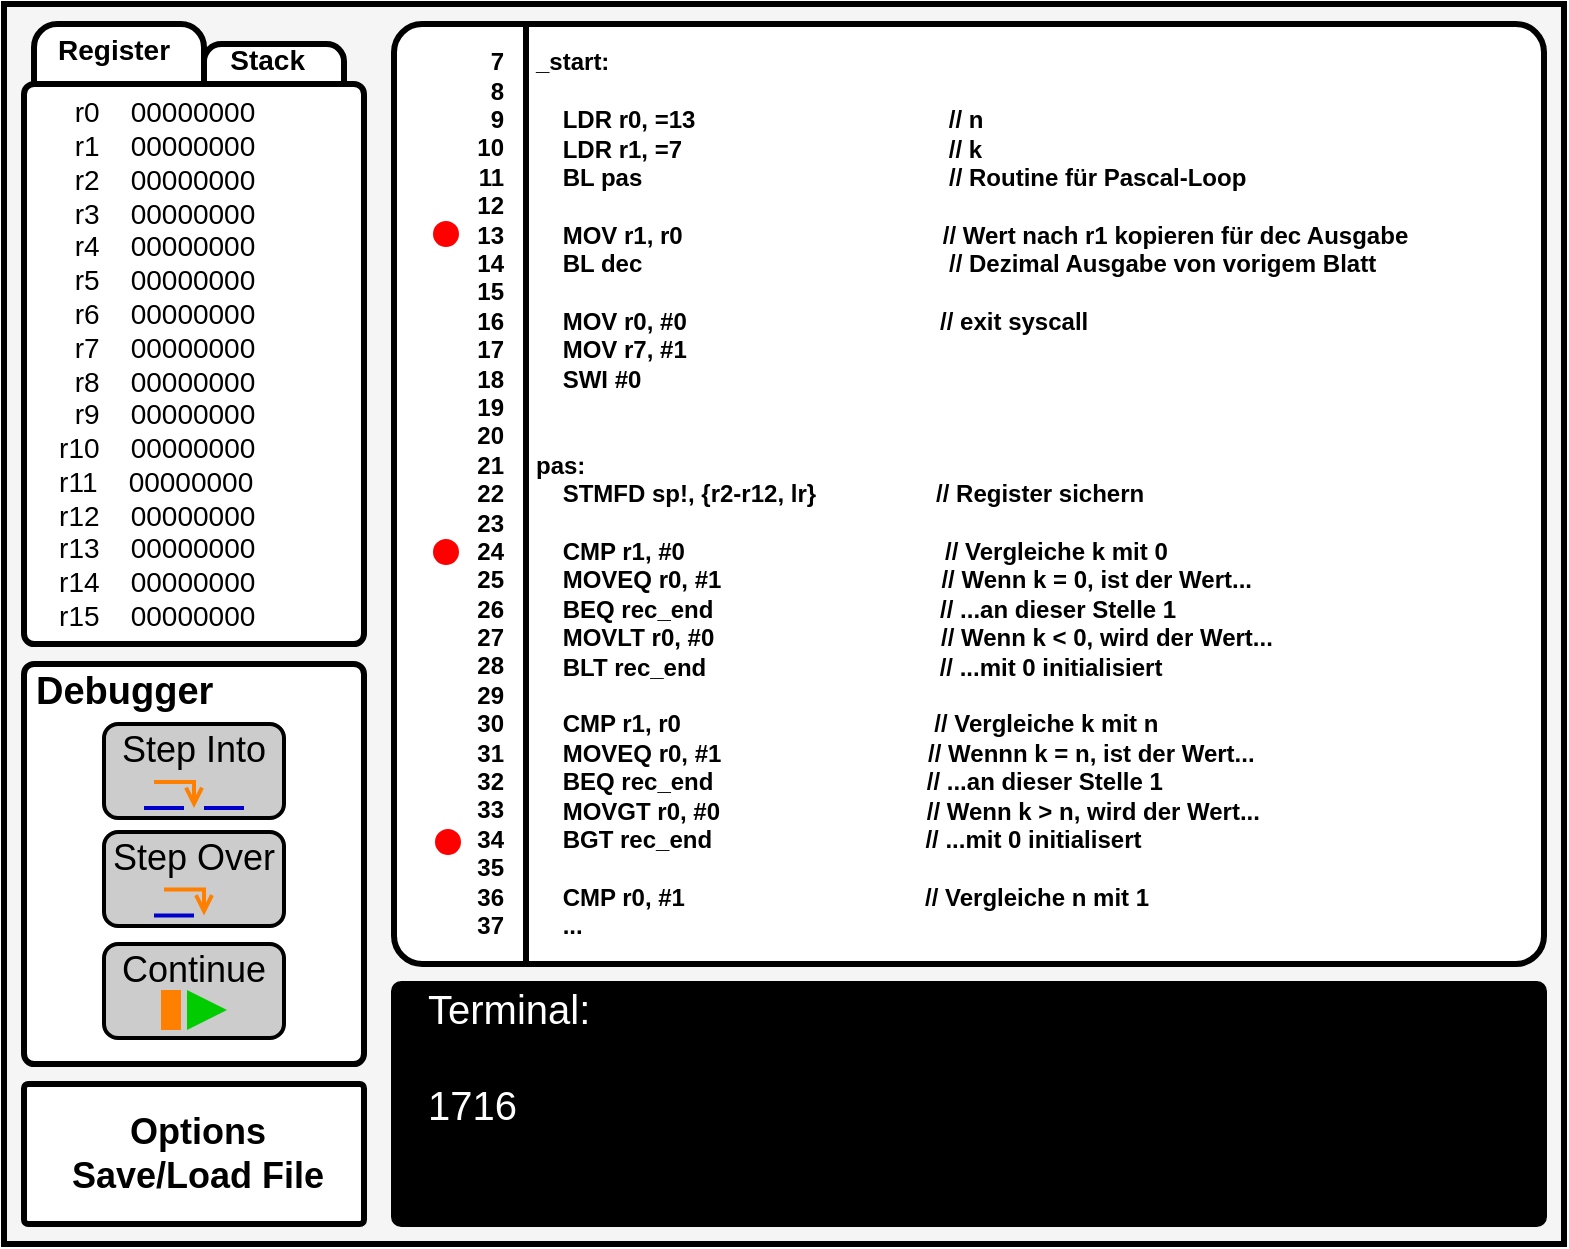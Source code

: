 <mxfile version="14.4.4" type="device"><diagram id="tXPXfbHj-dZc5ZUIPXvh" name="Page-1"><mxGraphModel dx="1422" dy="763" grid="1" gridSize="10" guides="1" tooltips="1" connect="1" arrows="1" fold="1" page="1" pageScale="1" pageWidth="1169" pageHeight="827" math="0" shadow="0"><root><mxCell id="0"/><mxCell id="1" parent="0"/><mxCell id="CHQjhrfWO99WZAXMwF5H-1" value="" style="rounded=0;whiteSpace=wrap;html=1;strokeWidth=3;fillColor=#f5f5f5;fontColor=#333333;" vertex="1" parent="1"><mxGeometry x="40" y="20" width="780" height="620" as="geometry"/></mxCell><mxCell id="CHQjhrfWO99WZAXMwF5H-6" value="&lt;b&gt;_start:&lt;br&gt;&lt;br&gt;&amp;nbsp;&amp;nbsp; &amp;nbsp;LDR r0, =13 &amp;nbsp;&amp;nbsp; &amp;nbsp; &amp;nbsp; &amp;nbsp; &amp;nbsp; &amp;nbsp; &amp;nbsp; &amp;nbsp; &amp;nbsp; &amp;nbsp; &amp;nbsp; &amp;nbsp; &amp;nbsp; &amp;nbsp; &amp;nbsp; &amp;nbsp; &amp;nbsp;&amp;nbsp;&amp;nbsp; // n&lt;br&gt;&amp;nbsp;&amp;nbsp; &amp;nbsp;LDR r1, =7&amp;nbsp;&amp;nbsp; &amp;nbsp;&amp;nbsp;&amp;nbsp;&amp;nbsp;&amp;nbsp;&amp;nbsp;&amp;nbsp;&amp;nbsp;&amp;nbsp;&amp;nbsp;&amp;nbsp;&amp;nbsp;&amp;nbsp;&amp;nbsp;&amp;nbsp;&amp;nbsp;&amp;nbsp;&amp;nbsp;&amp;nbsp;&amp;nbsp;&amp;nbsp;&amp;nbsp;&amp;nbsp;&amp;nbsp;&amp;nbsp;&amp;nbsp;&amp;nbsp;&amp;nbsp;&amp;nbsp;&amp;nbsp;&amp;nbsp;&amp;nbsp;&amp;nbsp;&amp;nbsp;&amp;nbsp;&amp;nbsp; // k&lt;br&gt;&amp;nbsp;&amp;nbsp; &amp;nbsp;BL pas&amp;nbsp;&amp;nbsp; &amp;nbsp;&amp;nbsp;&amp;nbsp; &amp;nbsp;&amp;nbsp;&amp;nbsp;&amp;nbsp;&amp;nbsp;&amp;nbsp;&amp;nbsp;&amp;nbsp;&amp;nbsp;&amp;nbsp;&amp;nbsp;&amp;nbsp;&amp;nbsp;&amp;nbsp;&amp;nbsp;&amp;nbsp;&amp;nbsp;&amp;nbsp;&amp;nbsp;&amp;nbsp;&amp;nbsp;&amp;nbsp;&amp;nbsp;&amp;nbsp;&amp;nbsp;&amp;nbsp;&amp;nbsp;&amp;nbsp;&amp;nbsp;&amp;nbsp;&amp;nbsp;&amp;nbsp;&amp;nbsp;&amp;nbsp;&amp;nbsp;&amp;nbsp;&amp;nbsp;&amp;nbsp; // Routine für Pascal-Loop&lt;br&gt;&amp;nbsp;&amp;nbsp; &amp;nbsp;&lt;br&gt;&amp;nbsp;&amp;nbsp; &amp;nbsp;MOV r1, r0 &amp;nbsp;&amp;nbsp; &amp;nbsp;&amp;nbsp;&amp;nbsp;&amp;nbsp;&amp;nbsp;&amp;nbsp;&amp;nbsp;&amp;nbsp;&amp;nbsp;&amp;nbsp;&amp;nbsp;&amp;nbsp;&amp;nbsp;&amp;nbsp;&amp;nbsp;&amp;nbsp;&amp;nbsp;&amp;nbsp;&amp;nbsp;&amp;nbsp;&amp;nbsp;&amp;nbsp;&amp;nbsp;&amp;nbsp;&amp;nbsp;&amp;nbsp;&amp;nbsp;&amp;nbsp;&amp;nbsp;&amp;nbsp;&amp;nbsp;&amp;nbsp;&amp;nbsp;&amp;nbsp; // Wert nach r1 kopieren für dec Ausgabe&lt;br&gt;&amp;nbsp;&amp;nbsp; &amp;nbsp;BL dec&amp;nbsp;&amp;nbsp; &amp;nbsp;&amp;nbsp;&amp;nbsp; &amp;nbsp;&amp;nbsp;&amp;nbsp;&amp;nbsp;&amp;nbsp;&amp;nbsp;&amp;nbsp;&amp;nbsp;&amp;nbsp;&amp;nbsp;&amp;nbsp;&amp;nbsp;&amp;nbsp;&amp;nbsp;&amp;nbsp;&amp;nbsp;&amp;nbsp;&amp;nbsp;&amp;nbsp;&amp;nbsp;&amp;nbsp;&amp;nbsp;&amp;nbsp;&amp;nbsp;&amp;nbsp;&amp;nbsp;&amp;nbsp;&amp;nbsp;&amp;nbsp;&amp;nbsp;&amp;nbsp;&amp;nbsp;&amp;nbsp;&amp;nbsp;&amp;nbsp;&amp;nbsp;&amp;nbsp;&amp;nbsp; // Dezimal Ausgabe von vorigem Blatt&lt;br&gt;&lt;br&gt;&amp;nbsp;&amp;nbsp; &amp;nbsp;MOV r0, #0&amp;nbsp;&amp;nbsp; &amp;nbsp;&amp;nbsp;&amp;nbsp;&amp;nbsp;&amp;nbsp;&amp;nbsp;&amp;nbsp;&amp;nbsp;&amp;nbsp;&amp;nbsp;&amp;nbsp;&amp;nbsp;&amp;nbsp;&amp;nbsp;&amp;nbsp;&amp;nbsp;&amp;nbsp;&amp;nbsp;&amp;nbsp;&amp;nbsp;&amp;nbsp;&amp;nbsp;&amp;nbsp;&amp;nbsp;&amp;nbsp;&amp;nbsp;&amp;nbsp;&amp;nbsp;&amp;nbsp;&amp;nbsp;&amp;nbsp;&amp;nbsp;&amp;nbsp;&amp;nbsp; // exit syscall&lt;br&gt;&amp;nbsp;&amp;nbsp; &amp;nbsp;MOV r7, #1&lt;br&gt;&amp;nbsp;&amp;nbsp; &amp;nbsp;SWI #0&lt;br&gt;&lt;br&gt;&lt;br&gt;pas:&lt;br&gt;&amp;nbsp;&amp;nbsp; &amp;nbsp;STMFD sp!, {r2-r12, lr}&amp;nbsp;&amp;nbsp;&amp;nbsp;&amp;nbsp;&amp;nbsp;&amp;nbsp;&amp;nbsp;&amp;nbsp;&amp;nbsp;&amp;nbsp;&amp;nbsp;&amp;nbsp;&amp;nbsp;&amp;nbsp;&amp;nbsp;&amp;nbsp;&amp;nbsp; // Register sichern&lt;br&gt;&lt;br&gt;&amp;nbsp;&amp;nbsp; &amp;nbsp;CMP r1, #0&amp;nbsp;&amp;nbsp; &amp;nbsp;&amp;nbsp;&amp;nbsp;&amp;nbsp;&amp;nbsp;&amp;nbsp;&amp;nbsp;&amp;nbsp;&amp;nbsp;&amp;nbsp;&amp;nbsp;&amp;nbsp;&amp;nbsp;&amp;nbsp;&amp;nbsp;&amp;nbsp;&amp;nbsp;&amp;nbsp;&amp;nbsp;&amp;nbsp;&amp;nbsp;&amp;nbsp;&amp;nbsp;&amp;nbsp;&amp;nbsp;&amp;nbsp;&amp;nbsp;&amp;nbsp;&amp;nbsp;&amp;nbsp;&amp;nbsp;&amp;nbsp;&amp;nbsp;&amp;nbsp;&amp;nbsp; // Vergleiche k mit 0&lt;br&gt;&amp;nbsp;&amp;nbsp; &amp;nbsp;MOVEQ r0, #1&amp;nbsp;&amp;nbsp; &amp;nbsp;&amp;nbsp;&amp;nbsp;&amp;nbsp;&amp;nbsp;&amp;nbsp;&amp;nbsp;&amp;nbsp;&amp;nbsp;&amp;nbsp;&amp;nbsp;&amp;nbsp;&amp;nbsp;&amp;nbsp;&amp;nbsp;&amp;nbsp;&amp;nbsp;&amp;nbsp;&amp;nbsp;&amp;nbsp;&amp;nbsp;&amp;nbsp;&amp;nbsp;&amp;nbsp;&amp;nbsp;&amp;nbsp;&amp;nbsp;&amp;nbsp;&amp;nbsp; // Wenn k = 0, ist der Wert... &lt;br&gt;&amp;nbsp;&amp;nbsp; &amp;nbsp;BEQ rec_end&amp;nbsp;&amp;nbsp; &amp;nbsp; &amp;nbsp; &amp;nbsp; &amp;nbsp; &amp;nbsp; &amp;nbsp; &amp;nbsp; &amp;nbsp; &amp;nbsp;&amp;nbsp;&amp;nbsp;&amp;nbsp;&amp;nbsp;&amp;nbsp;&amp;nbsp;&amp;nbsp;&amp;nbsp;&amp;nbsp;&amp;nbsp;&amp;nbsp;&amp;nbsp;&amp;nbsp; // ...an dieser Stelle 1&lt;br&gt;&amp;nbsp;&amp;nbsp; &amp;nbsp;MOVLT r0, #0&amp;nbsp;&amp;nbsp; &amp;nbsp;&amp;nbsp;&amp;nbsp;&amp;nbsp;&amp;nbsp;&amp;nbsp;&amp;nbsp;&amp;nbsp;&amp;nbsp;&amp;nbsp;&amp;nbsp;&amp;nbsp;&amp;nbsp;&amp;nbsp;&amp;nbsp;&amp;nbsp;&amp;nbsp;&amp;nbsp;&amp;nbsp;&amp;nbsp;&amp;nbsp;&amp;nbsp;&amp;nbsp;&amp;nbsp;&amp;nbsp;&amp;nbsp;&amp;nbsp;&amp;nbsp;&amp;nbsp;&amp;nbsp; // Wenn k &amp;lt; 0, wird der Wert...&lt;br&gt;&amp;nbsp;&amp;nbsp; &amp;nbsp;BLT rec_end&amp;nbsp;&amp;nbsp; &amp;nbsp;&amp;nbsp;&amp;nbsp;&amp;nbsp;&amp;nbsp;&amp;nbsp;&amp;nbsp;&amp;nbsp;&amp;nbsp;&amp;nbsp;&amp;nbsp;&amp;nbsp;&amp;nbsp;&amp;nbsp;&amp;nbsp;&amp;nbsp;&amp;nbsp;&amp;nbsp;&amp;nbsp;&amp;nbsp;&amp;nbsp;&amp;nbsp;&amp;nbsp;&amp;nbsp;&amp;nbsp;&amp;nbsp;&amp;nbsp;&amp;nbsp;&amp;nbsp;&amp;nbsp;&amp;nbsp; // ...mit 0 initialisiert&lt;br&gt;&lt;br&gt;&amp;nbsp;&amp;nbsp; &amp;nbsp;CMP r1, r0&amp;nbsp;&amp;nbsp; &amp;nbsp; &amp;nbsp; &amp;nbsp; &amp;nbsp; &amp;nbsp; &amp;nbsp; &amp;nbsp; &amp;nbsp; &amp;nbsp; &amp;nbsp; &amp;nbsp; &amp;nbsp; &amp;nbsp; &amp;nbsp; &amp;nbsp; &amp;nbsp; &amp;nbsp;&amp;nbsp; // Vergleiche k mit n&lt;br&gt;&amp;nbsp;&amp;nbsp; &amp;nbsp;MOVEQ r0, #1&amp;nbsp;&amp;nbsp;&amp;nbsp;&amp;nbsp;&amp;nbsp;&amp;nbsp;&amp;nbsp;&amp;nbsp;&amp;nbsp;&amp;nbsp;&amp;nbsp;&amp;nbsp;&amp;nbsp;&amp;nbsp;&amp;nbsp;&amp;nbsp;&amp;nbsp;&amp;nbsp;&amp;nbsp;&amp;nbsp;&amp;nbsp;&amp;nbsp;&amp;nbsp;&amp;nbsp;&amp;nbsp;&amp;nbsp;&amp;nbsp;&amp;nbsp;&amp;nbsp;&amp;nbsp; // Wennn k = n, ist der Wert...&lt;br&gt;&amp;nbsp;&amp;nbsp; &amp;nbsp;BEQ rec_end&amp;nbsp;&amp;nbsp; &amp;nbsp;&amp;nbsp;&amp;nbsp;&amp;nbsp;&amp;nbsp;&amp;nbsp;&amp;nbsp;&amp;nbsp;&amp;nbsp;&amp;nbsp;&amp;nbsp;&amp;nbsp;&amp;nbsp;&amp;nbsp;&amp;nbsp;&amp;nbsp;&amp;nbsp;&amp;nbsp;&amp;nbsp;&amp;nbsp;&amp;nbsp;&amp;nbsp;&amp;nbsp;&amp;nbsp;&amp;nbsp;&amp;nbsp;&amp;nbsp;&amp;nbsp; // ...an dieser Stelle 1&lt;br&gt;&amp;nbsp;&amp;nbsp; &amp;nbsp;MOVGT r0, #0&amp;nbsp;&amp;nbsp; &amp;nbsp;&amp;nbsp;&amp;nbsp;&amp;nbsp;&amp;nbsp;&amp;nbsp;&amp;nbsp;&amp;nbsp;&amp;nbsp;&amp;nbsp;&amp;nbsp;&amp;nbsp;&amp;nbsp;&amp;nbsp;&amp;nbsp;&amp;nbsp;&amp;nbsp;&amp;nbsp;&amp;nbsp;&amp;nbsp;&amp;nbsp;&amp;nbsp;&amp;nbsp;&amp;nbsp;&amp;nbsp;&amp;nbsp;&amp;nbsp; // Wenn k &amp;gt; n, wird der Wert...&lt;br&gt;&amp;nbsp;&amp;nbsp; &amp;nbsp;BGT rec_end&amp;nbsp;&amp;nbsp; &amp;nbsp;&amp;nbsp;&amp;nbsp;&amp;nbsp;&amp;nbsp;&amp;nbsp;&amp;nbsp;&amp;nbsp;&amp;nbsp;&amp;nbsp;&amp;nbsp;&amp;nbsp;&amp;nbsp;&amp;nbsp;&amp;nbsp;&amp;nbsp;&amp;nbsp;&amp;nbsp;&amp;nbsp;&amp;nbsp;&amp;nbsp;&amp;nbsp;&amp;nbsp;&amp;nbsp;&amp;nbsp;&amp;nbsp;&amp;nbsp;&amp;nbsp; // ...mit 0 initialisert&lt;br&gt;&amp;nbsp;&amp;nbsp; &amp;nbsp;&lt;br&gt;&lt;/b&gt;&lt;div&gt;&lt;b&gt;&amp;nbsp;&amp;nbsp; &amp;nbsp;CMP r0, #1&amp;nbsp;&amp;nbsp; &amp;nbsp;&amp;nbsp;&amp;nbsp;&amp;nbsp;&amp;nbsp;&amp;nbsp;&amp;nbsp;&amp;nbsp;&amp;nbsp;&amp;nbsp;&amp;nbsp;&amp;nbsp;&amp;nbsp;&amp;nbsp;&amp;nbsp;&amp;nbsp;&amp;nbsp;&amp;nbsp;&amp;nbsp;&amp;nbsp;&amp;nbsp;&amp;nbsp;&amp;nbsp;&amp;nbsp;&amp;nbsp;&amp;nbsp;&amp;nbsp;&amp;nbsp;&amp;nbsp;&amp;nbsp;&amp;nbsp;&amp;nbsp; // Vergleiche n mit 1&lt;br&gt;&lt;/b&gt;&lt;/div&gt;&lt;div&gt;&lt;b&gt;&amp;nbsp;&amp;nbsp;&amp;nbsp; ...&lt;br&gt;&lt;/b&gt;&lt;/div&gt;" style="rounded=1;whiteSpace=wrap;html=1;arcSize=3;align=left;strokeWidth=3;spacingLeft=69;" vertex="1" parent="1"><mxGeometry x="235" y="30" width="575" height="470" as="geometry"/></mxCell><mxCell id="CHQjhrfWO99WZAXMwF5H-7" value="" style="endArrow=none;html=1;entryX=0;entryY=0;entryDx=0;entryDy=0;strokeWidth=3;exitX=0;exitY=1;exitDx=0;exitDy=0;" edge="1" parent="1"><mxGeometry width="50" height="50" relative="1" as="geometry"><mxPoint x="301.0" y="500" as="sourcePoint"/><mxPoint x="301.0" y="30" as="targetPoint"/></mxGeometry></mxCell><mxCell id="CHQjhrfWO99WZAXMwF5H-8" value="&lt;div align=&quot;right&quot;&gt;&lt;b&gt;7&lt;/b&gt;&lt;/div&gt;&lt;div align=&quot;right&quot;&gt;&lt;b&gt;8&lt;/b&gt;&lt;/div&gt;&lt;div align=&quot;right&quot;&gt;&lt;b&gt;9&lt;/b&gt;&lt;/div&gt;&lt;div align=&quot;right&quot;&gt;&lt;b&gt;10&lt;/b&gt;&lt;/div&gt;&lt;div align=&quot;right&quot;&gt;&lt;b&gt;11&lt;/b&gt;&lt;/div&gt;&lt;div align=&quot;right&quot;&gt;&lt;b&gt;12&lt;/b&gt;&lt;/div&gt;&lt;div align=&quot;right&quot;&gt;&lt;b&gt;13&lt;/b&gt;&lt;/div&gt;&lt;div align=&quot;right&quot;&gt;&lt;b&gt;14&lt;/b&gt;&lt;/div&gt;&lt;div align=&quot;right&quot;&gt;&lt;b&gt;15&lt;/b&gt;&lt;/div&gt;&lt;div align=&quot;right&quot;&gt;&lt;b&gt;16&lt;/b&gt;&lt;/div&gt;&lt;div align=&quot;right&quot;&gt;&lt;b&gt;17&lt;/b&gt;&lt;/div&gt;&lt;div align=&quot;right&quot;&gt;&lt;b&gt;18&lt;/b&gt;&lt;/div&gt;&lt;div align=&quot;right&quot;&gt;&lt;b&gt;19&lt;/b&gt;&lt;/div&gt;&lt;div align=&quot;right&quot;&gt;&lt;b&gt;20&lt;/b&gt;&lt;/div&gt;&lt;div align=&quot;right&quot;&gt;&lt;b&gt;21&lt;/b&gt;&lt;/div&gt;&lt;div align=&quot;right&quot;&gt;&lt;b&gt;22&lt;/b&gt;&lt;/div&gt;&lt;div align=&quot;right&quot;&gt;&lt;b&gt;23&lt;/b&gt;&lt;/div&gt;&lt;div align=&quot;right&quot;&gt;&lt;b&gt;24&lt;/b&gt;&lt;/div&gt;&lt;div align=&quot;right&quot;&gt;&lt;b&gt;25&lt;/b&gt;&lt;/div&gt;&lt;div align=&quot;right&quot;&gt;&lt;b&gt;26&lt;/b&gt;&lt;/div&gt;&lt;div align=&quot;right&quot;&gt;&lt;b&gt;27&lt;/b&gt;&lt;/div&gt;&lt;div align=&quot;right&quot;&gt;&lt;b&gt;28&lt;br&gt;&lt;/b&gt;&lt;/div&gt;&lt;div align=&quot;right&quot;&gt;&lt;b&gt;29&lt;/b&gt;&lt;/div&gt;&lt;div align=&quot;right&quot;&gt;&lt;b&gt;30&lt;/b&gt;&lt;/div&gt;&lt;div align=&quot;right&quot;&gt;&lt;b&gt;31&lt;/b&gt;&lt;/div&gt;&lt;div align=&quot;right&quot;&gt;&lt;b&gt;32&lt;/b&gt;&lt;/div&gt;&lt;div align=&quot;right&quot;&gt;&lt;b&gt;33&lt;/b&gt;&lt;/div&gt;&lt;div align=&quot;right&quot;&gt;&lt;b&gt;34&lt;/b&gt;&lt;/div&gt;&lt;div align=&quot;right&quot;&gt;&lt;b&gt;35&lt;/b&gt;&lt;/div&gt;&lt;div align=&quot;right&quot;&gt;&lt;b&gt;36&lt;/b&gt;&lt;/div&gt;&lt;div align=&quot;right&quot;&gt;&lt;b&gt;37&lt;br&gt;&lt;/b&gt;&lt;/div&gt;&lt;div align=&quot;right&quot;&gt;&lt;b&gt;&lt;br&gt;&lt;/b&gt;&lt;/div&gt;" style="text;html=1;strokeColor=none;fillColor=none;align=right;verticalAlign=middle;whiteSpace=wrap;rounded=0;" vertex="1" parent="1"><mxGeometry x="262" y="42" width="30" height="460" as="geometry"/></mxCell><mxCell id="CHQjhrfWO99WZAXMwF5H-9" value="" style="ellipse;whiteSpace=wrap;html=1;aspect=fixed;strokeWidth=3;align=left;fontColor=#FF0000;strokeColor=#FF0000;fillColor=#FF0000;" vertex="1" parent="1"><mxGeometry x="256" y="130" width="10" height="10" as="geometry"/></mxCell><mxCell id="CHQjhrfWO99WZAXMwF5H-10" value="" style="ellipse;whiteSpace=wrap;html=1;aspect=fixed;strokeWidth=3;align=left;fontColor=#FF0000;strokeColor=#FF0000;fillColor=#FF0000;" vertex="1" parent="1"><mxGeometry x="256" y="289" width="10" height="10" as="geometry"/></mxCell><mxCell id="CHQjhrfWO99WZAXMwF5H-11" value="" style="ellipse;whiteSpace=wrap;html=1;aspect=fixed;strokeWidth=3;align=left;fontColor=#FF0000;strokeColor=#FF0000;fillColor=#FF0000;" vertex="1" parent="1"><mxGeometry x="257" y="434" width="10" height="10" as="geometry"/></mxCell><mxCell id="CHQjhrfWO99WZAXMwF5H-12" value="&lt;div style=&quot;font-size: 20px&quot;&gt;&lt;font style=&quot;font-size: 20px&quot;&gt;Terminal:&lt;/font&gt;&lt;/div&gt;&lt;div style=&quot;font-size: 20px&quot;&gt;&lt;font style=&quot;font-size: 20px&quot;&gt;&lt;br&gt;&lt;/font&gt;&lt;/div&gt;&lt;div style=&quot;font-size: 20px&quot;&gt;&lt;font style=&quot;font-size: 20px&quot;&gt;1716&lt;/font&gt;&lt;/div&gt;&lt;div style=&quot;font-size: 20px&quot;&gt;&lt;font style=&quot;font-size: 20px&quot;&gt;&lt;br&gt;&lt;/font&gt;&lt;/div&gt;&lt;div style=&quot;font-size: 20px&quot;&gt;&lt;font style=&quot;font-size: 20px&quot;&gt;&lt;br&gt;&lt;/font&gt;&lt;/div&gt;" style="rounded=1;whiteSpace=wrap;html=1;arcSize=3;align=left;strokeWidth=3;spacingLeft=15;fillColor=#000000;fontColor=#FFFFFF;fontSize=18;" vertex="1" parent="1"><mxGeometry x="235" y="510" width="575" height="120" as="geometry"/></mxCell><mxCell id="CHQjhrfWO99WZAXMwF5H-15" value="&amp;nbsp;&amp;nbsp; &lt;b&gt;&lt;font style=&quot;font-size: 14px&quot;&gt;Register&lt;/font&gt;&lt;/b&gt;&lt;div&gt;&lt;br&gt;&lt;/div&gt;" style="rounded=1;whiteSpace=wrap;html=1;arcSize=29;align=left;strokeWidth=3;" vertex="1" parent="1"><mxGeometry x="55" y="30" width="85" height="40" as="geometry"/></mxCell><mxCell id="CHQjhrfWO99WZAXMwF5H-16" value="&amp;nbsp;&lt;b&gt;&lt;font style=&quot;font-size: 14px&quot;&gt;&amp;nbsp; Stack&lt;/font&gt;&lt;/b&gt;&lt;div&gt;&lt;br&gt;&lt;/div&gt;" style="rounded=1;whiteSpace=wrap;html=1;arcSize=29;align=left;strokeWidth=3;" vertex="1" parent="1"><mxGeometry x="140" y="40" width="70" height="30" as="geometry"/></mxCell><mxCell id="CHQjhrfWO99WZAXMwF5H-3" value="&lt;div&gt;&lt;b&gt;&lt;font style=&quot;font-size: 19px&quot;&gt;Debugger&lt;/font&gt;&lt;br&gt;&lt;/b&gt;&lt;/div&gt;&lt;div&gt;&lt;br&gt;&lt;/div&gt;&lt;div&gt;&lt;br&gt;&lt;/div&gt;&lt;div&gt;&lt;br&gt;&lt;/div&gt;&lt;div&gt;&lt;br&gt;&lt;/div&gt;&lt;div&gt;&lt;br&gt;&lt;/div&gt;&lt;div&gt;&lt;br&gt;&lt;/div&gt;&lt;div&gt;&lt;br&gt;&lt;/div&gt;&lt;div&gt;&lt;br&gt;&lt;/div&gt;&lt;div&gt;&lt;br&gt;&lt;/div&gt;&lt;div&gt;&lt;br&gt;&lt;/div&gt;&lt;div&gt;&lt;br&gt;&lt;/div&gt;&lt;div&gt;&lt;br&gt;&lt;b&gt;&lt;/b&gt;&lt;/div&gt;" style="rounded=1;whiteSpace=wrap;html=1;arcSize=3;align=left;strokeWidth=3;spacingLeft=4;" vertex="1" parent="1"><mxGeometry x="50" y="350" width="170" height="200" as="geometry"/></mxCell><mxCell id="CHQjhrfWO99WZAXMwF5H-4" value="" style="endArrow=none;html=1;entryX=0.25;entryY=0;entryDx=0;entryDy=0;exitX=0.25;exitY=1;exitDx=0;exitDy=0;strokeWidth=3;" edge="1" parent="1"><mxGeometry width="50" height="50" relative="1" as="geometry"><mxPoint x="97" y="340" as="sourcePoint"/><mxPoint x="97" y="60" as="targetPoint"/></mxGeometry></mxCell><mxCell id="CHQjhrfWO99WZAXMwF5H-18" value="&lt;div style=&quot;font-size: 14px&quot;&gt;&lt;font style=&quot;font-size: 14px&quot;&gt;&amp;nbsp;&amp;nbsp;&amp;nbsp;&amp;nbsp;&amp;nbsp; r0&amp;nbsp;&amp;nbsp;&amp;nbsp; 00000000&lt;br&gt;&lt;/font&gt;&lt;div&gt;&lt;font style=&quot;font-size: 14px&quot;&gt;&amp;nbsp;&amp;nbsp;&amp;nbsp;&amp;nbsp;&amp;nbsp; r1 &amp;nbsp;&amp;nbsp; 00000000&lt;/font&gt;&lt;/div&gt;&lt;div&gt;&lt;div&gt;&lt;font style=&quot;font-size: 14px&quot;&gt;&amp;nbsp;&amp;nbsp;&amp;nbsp;&amp;nbsp;&amp;nbsp; r2 &amp;nbsp;&amp;nbsp; 00000000&lt;br&gt;&lt;/font&gt;&lt;div&gt;&lt;font style=&quot;font-size: 14px&quot;&gt;&amp;nbsp;&amp;nbsp;&amp;nbsp;&amp;nbsp;&amp;nbsp; r3 &amp;nbsp;&amp;nbsp; 00000000&lt;/font&gt;&lt;/div&gt;&lt;div&gt;&lt;div&gt;&lt;font style=&quot;font-size: 14px&quot;&gt;&amp;nbsp;&amp;nbsp;&amp;nbsp;&amp;nbsp;&amp;nbsp; r4 &amp;nbsp;&amp;nbsp; 00000000&lt;br&gt;&lt;/font&gt;&lt;div&gt;&lt;font style=&quot;font-size: 14px&quot;&gt;&amp;nbsp;&amp;nbsp;&amp;nbsp;&amp;nbsp;&amp;nbsp; r5 &amp;nbsp;&amp;nbsp; 00000000&lt;/font&gt;&lt;/div&gt;&lt;div&gt;&lt;div&gt;&lt;font style=&quot;font-size: 14px&quot;&gt;&amp;nbsp;&amp;nbsp;&amp;nbsp;&amp;nbsp;&amp;nbsp; r6 &amp;nbsp;&amp;nbsp; 00000000&lt;br&gt;&lt;/font&gt;&lt;div&gt;&lt;font style=&quot;font-size: 14px&quot;&gt;&amp;nbsp;&amp;nbsp;&amp;nbsp;&amp;nbsp;&amp;nbsp; r7 &amp;nbsp;&amp;nbsp; 00000000&lt;/font&gt;&lt;/div&gt;&lt;div&gt;&lt;div&gt;&lt;font style=&quot;font-size: 14px&quot;&gt;&amp;nbsp;&amp;nbsp;&amp;nbsp;&amp;nbsp;&amp;nbsp; r8 &amp;nbsp;&amp;nbsp; 00000000&lt;br&gt;&lt;/font&gt;&lt;div&gt;&lt;font style=&quot;font-size: 14px&quot;&gt;&amp;nbsp;&amp;nbsp; &amp;nbsp;&amp;nbsp; r9 &amp;nbsp;&amp;nbsp; 00000000&lt;/font&gt;&lt;/div&gt;&lt;div&gt;&lt;div&gt;&lt;font style=&quot;font-size: 14px&quot;&gt;&amp;nbsp;&amp;nbsp;&amp;nbsp; r10 &amp;nbsp;&amp;nbsp; 00000000&lt;br&gt;&lt;/font&gt;&lt;div&gt;&lt;font style=&quot;font-size: 14px&quot;&gt;&amp;nbsp;&amp;nbsp;&amp;nbsp; r11 &amp;nbsp;&amp;nbsp; 00000000&lt;/font&gt;&lt;/div&gt;&lt;div&gt;&lt;div&gt;&lt;font style=&quot;font-size: 14px&quot;&gt;&amp;nbsp;&amp;nbsp;&amp;nbsp; r12 &amp;nbsp;&amp;nbsp; 00000000&lt;br&gt;&lt;/font&gt;&lt;div&gt;&lt;font style=&quot;font-size: 14px&quot;&gt;&amp;nbsp;&amp;nbsp;&amp;nbsp; r13 &amp;nbsp;&amp;nbsp; 00000000&lt;/font&gt;&lt;/div&gt;&lt;div&gt;&lt;div&gt;&lt;font style=&quot;font-size: 14px&quot;&gt;&amp;nbsp;&amp;nbsp;&amp;nbsp; r14 &amp;nbsp;&amp;nbsp; 00000000&lt;/font&gt;&lt;/div&gt;&lt;div&gt;&lt;font style=&quot;font-size: 14px&quot;&gt;&amp;nbsp; &amp;nbsp; r15 &amp;nbsp;&amp;nbsp; 00000000&lt;/font&gt;&lt;/div&gt;&lt;/div&gt;&lt;/div&gt;&lt;/div&gt;&lt;/div&gt;&lt;/div&gt;&lt;/div&gt;&lt;/div&gt;&lt;/div&gt;&lt;/div&gt;&lt;/div&gt;&lt;/div&gt;&lt;/div&gt;&lt;/div&gt;&lt;/div&gt;" style="rounded=1;whiteSpace=wrap;html=1;arcSize=3;align=left;strokeWidth=3;" vertex="1" parent="1"><mxGeometry x="50" y="60" width="170" height="280" as="geometry"/></mxCell><mxCell id="CHQjhrfWO99WZAXMwF5H-19" value="&lt;div align=&quot;center&quot;&gt;&lt;font color=&quot;#000000&quot;&gt;Step Into&lt;/font&gt;&lt;/div&gt;&lt;div align=&quot;center&quot;&gt;&lt;font color=&quot;#000000&quot;&gt;&lt;br&gt;&lt;/font&gt;&lt;/div&gt;" style="rounded=1;whiteSpace=wrap;html=1;strokeWidth=2;fontSize=18;fontColor=#FFFFFF;align=center;fillColor=#CCCCCC;" vertex="1" parent="1"><mxGeometry x="90" y="380" width="90" height="47" as="geometry"/></mxCell><mxCell id="CHQjhrfWO99WZAXMwF5H-25" value="" style="endArrow=none;html=1;strokeWidth=2;fontSize=18;fontColor=#FFFFFF;endFill=0;fillColor=#0050ef;strokeColor=#0000CC;" edge="1" parent="1"><mxGeometry width="50" height="50" relative="1" as="geometry"><mxPoint x="110" y="422" as="sourcePoint"/><mxPoint x="130" y="422" as="targetPoint"/></mxGeometry></mxCell><mxCell id="CHQjhrfWO99WZAXMwF5H-26" value="" style="endArrow=none;html=1;strokeWidth=2;fontSize=18;fontColor=#FFFFFF;endFill=0;fillColor=#0050ef;strokeColor=#0000CC;" edge="1" parent="1"><mxGeometry width="50" height="50" relative="1" as="geometry"><mxPoint x="140" y="422" as="sourcePoint"/><mxPoint x="160" y="422" as="targetPoint"/></mxGeometry></mxCell><mxCell id="CHQjhrfWO99WZAXMwF5H-27" value="" style="endArrow=open;html=1;strokeWidth=2;fontSize=18;fontColor=#FFFFFF;endFill=0;rounded=0;fillColor=#fa6800;strokeColor=#FF8000;" edge="1" parent="1"><mxGeometry width="50" height="50" relative="1" as="geometry"><mxPoint x="115" y="409" as="sourcePoint"/><mxPoint x="135" y="422" as="targetPoint"/><Array as="points"><mxPoint x="135" y="409"/></Array></mxGeometry></mxCell><mxCell id="CHQjhrfWO99WZAXMwF5H-35" value="&lt;div align=&quot;center&quot;&gt;&lt;font color=&quot;#000000&quot;&gt;Step Over&lt;br&gt;&lt;/font&gt;&lt;/div&gt;&lt;div align=&quot;center&quot;&gt;&lt;font color=&quot;#000000&quot;&gt;&lt;br&gt;&lt;/font&gt;&lt;/div&gt;" style="rounded=1;whiteSpace=wrap;html=1;strokeWidth=2;fontSize=18;fontColor=#FFFFFF;align=center;fillColor=#CCCCCC;" vertex="1" parent="1"><mxGeometry x="90" y="434" width="90" height="47" as="geometry"/></mxCell><mxCell id="CHQjhrfWO99WZAXMwF5H-36" value="" style="endArrow=none;html=1;strokeWidth=2;fontSize=18;fontColor=#FFFFFF;endFill=0;fillColor=#0050ef;strokeColor=#0000CC;" edge="1" parent="1"><mxGeometry width="50" height="50" relative="1" as="geometry"><mxPoint x="115" y="475.77" as="sourcePoint"/><mxPoint x="135" y="475.77" as="targetPoint"/></mxGeometry></mxCell><mxCell id="CHQjhrfWO99WZAXMwF5H-38" value="" style="endArrow=open;html=1;strokeWidth=2;fontSize=18;fontColor=#FFFFFF;endFill=0;rounded=0;fillColor=#fa6800;strokeColor=#FF8000;" edge="1" parent="1"><mxGeometry width="50" height="50" relative="1" as="geometry"><mxPoint x="120" y="462.77" as="sourcePoint"/><mxPoint x="140" y="475.77" as="targetPoint"/><Array as="points"><mxPoint x="140" y="462.77"/></Array></mxGeometry></mxCell><mxCell id="CHQjhrfWO99WZAXMwF5H-40" value="&lt;div&gt;Continue&lt;/div&gt;&lt;div&gt;&lt;br&gt;&lt;/div&gt;" style="rounded=1;whiteSpace=wrap;html=1;strokeWidth=2;fontSize=18;align=center;fillColor=#CCCCCC;" vertex="1" parent="1"><mxGeometry x="90" y="490" width="90" height="47" as="geometry"/></mxCell><mxCell id="CHQjhrfWO99WZAXMwF5H-41" value="" style="rounded=0;whiteSpace=wrap;html=1;strokeWidth=2;fontSize=18;fontColor=#FFFFFF;align=left;strokeColor=none;fillColor=#FF8000;" vertex="1" parent="1"><mxGeometry x="118.5" y="513" width="10" height="20" as="geometry"/></mxCell><mxCell id="CHQjhrfWO99WZAXMwF5H-42" value="" style="triangle;whiteSpace=wrap;html=1;strokeWidth=2;fontSize=18;fontColor=#000000;align=left;strokeColor=none;fillColor=#00CC00;" vertex="1" parent="1"><mxGeometry x="131.5" y="513" width="20" height="20" as="geometry"/></mxCell><mxCell id="CHQjhrfWO99WZAXMwF5H-45" value="&lt;div align=&quot;center&quot;&gt;&lt;b&gt;Options&lt;/b&gt;&lt;/div&gt;&lt;div align=&quot;center&quot;&gt;&lt;b&gt;Save/Load File&lt;br&gt;&lt;/b&gt;&lt;/div&gt;" style="rounded=1;whiteSpace=wrap;html=1;arcSize=3;align=center;strokeWidth=3;spacingLeft=4;fontSize=18;" vertex="1" parent="1"><mxGeometry x="50" y="560" width="170" height="70" as="geometry"/></mxCell></root></mxGraphModel></diagram></mxfile>